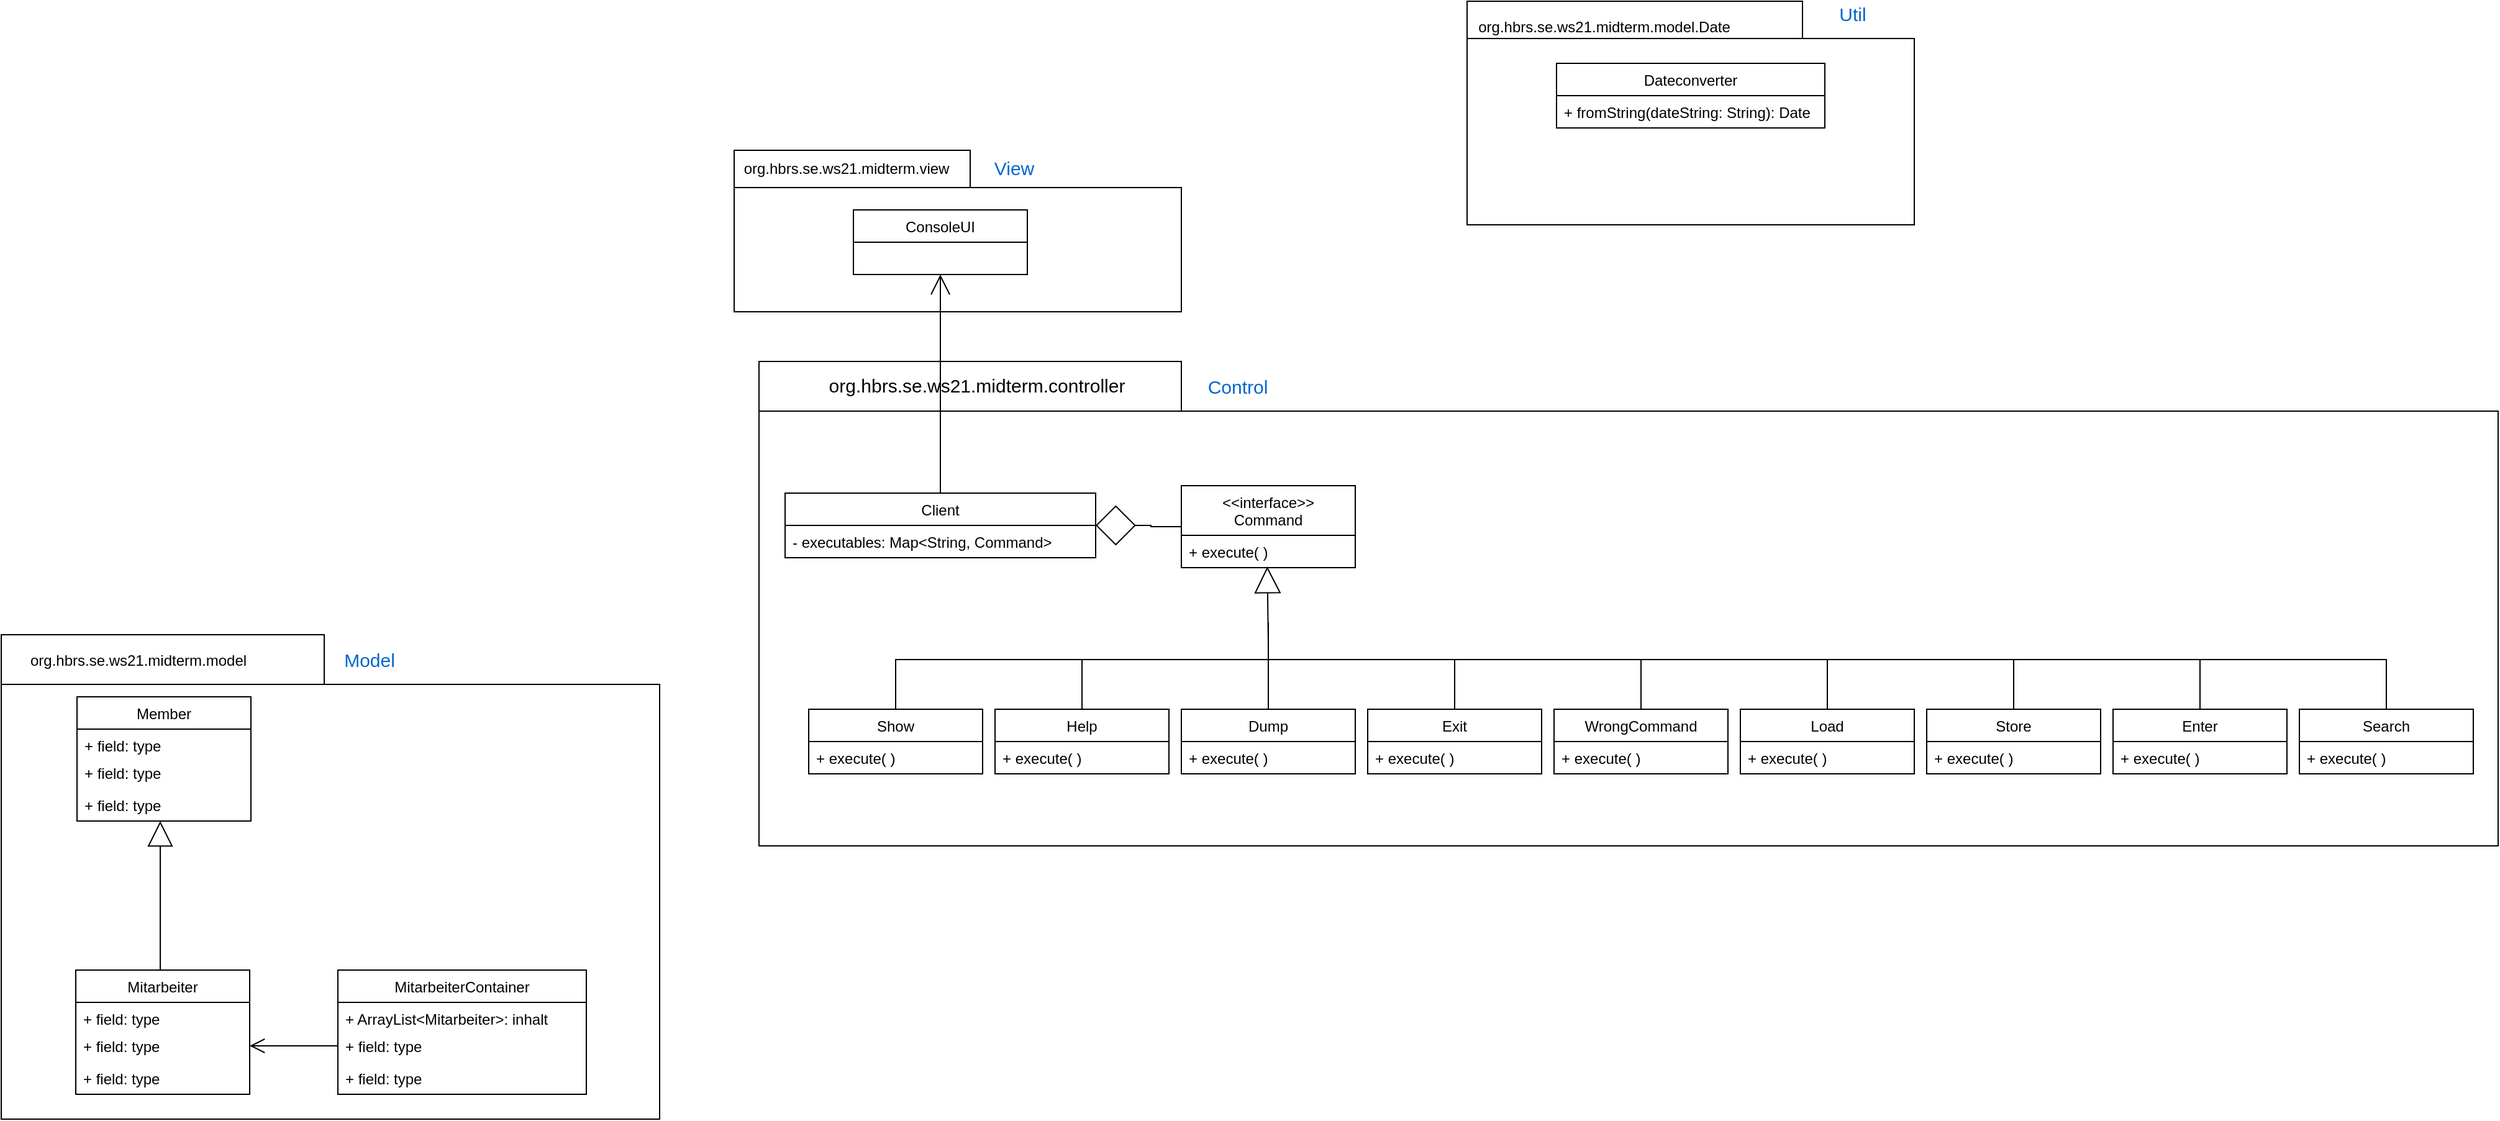 <mxfile version="17.2.4" type="device"><diagram id="sv1eGQWGPaDerj9wNz9d" name="Seite-1"><mxGraphModel dx="2332" dy="2289" grid="1" gridSize="10" guides="1" tooltips="1" connect="1" arrows="1" fold="1" page="1" pageScale="1" pageWidth="827" pageHeight="1169" math="0" shadow="0"><root><mxCell id="0"/><mxCell id="1" parent="0"/><mxCell id="K-1gEgprs240ILYVkiyY-1" value="" style="shape=folder;fontStyle=1;spacingTop=10;tabWidth=260;tabHeight=40;tabPosition=left;html=1;labelBackgroundColor=none;fontFamily=Helvetica;fontSize=15;fontColor=#000000;" vertex="1" parent="1"><mxGeometry x="-490" y="260" width="530" height="390" as="geometry"/></mxCell><mxCell id="L8-Mhs1GvsoGhdLMttjF-61" value="" style="shape=folder;fontStyle=1;spacingTop=10;tabWidth=270;tabHeight=30;tabPosition=left;html=1;labelBackgroundColor=none;fontFamily=Helvetica;fontSize=15;fontColor=#000000;" parent="1" vertex="1"><mxGeometry x="690" y="-250" width="360" height="180" as="geometry"/></mxCell><mxCell id="L8-Mhs1GvsoGhdLMttjF-54" value="" style="shape=folder;fontStyle=1;spacingTop=10;tabWidth=190;tabHeight=30;tabPosition=left;html=1;labelBackgroundColor=none;fontFamily=Helvetica;fontSize=15;fontColor=#000000;" parent="1" vertex="1"><mxGeometry x="100" y="-130" width="360" height="130" as="geometry"/></mxCell><mxCell id="L8-Mhs1GvsoGhdLMttjF-47" value="" style="shape=folder;fontStyle=1;spacingTop=10;tabWidth=340;tabHeight=40;tabPosition=left;html=1;" parent="1" vertex="1"><mxGeometry x="120" y="40" width="1400" height="390" as="geometry"/></mxCell><mxCell id="L8-Mhs1GvsoGhdLMttjF-1" value="Client" style="swimlane;fontStyle=0;childLayout=stackLayout;horizontal=1;startSize=26;fillColor=none;horizontalStack=0;resizeParent=1;resizeParentMax=0;resizeLast=0;collapsible=1;marginBottom=0;" parent="1" vertex="1"><mxGeometry x="141" y="146" width="250" height="52" as="geometry"/></mxCell><mxCell id="L8-Mhs1GvsoGhdLMttjF-53" value="- executables: Map&lt;String, Command&gt;" style="text;strokeColor=none;fillColor=none;align=left;verticalAlign=top;spacingLeft=4;spacingRight=4;overflow=hidden;rotatable=0;points=[[0,0.5],[1,0.5]];portConstraint=eastwest;fontFamily=Helvetica;" parent="L8-Mhs1GvsoGhdLMttjF-1" vertex="1"><mxGeometry y="26" width="250" height="26" as="geometry"/></mxCell><mxCell id="L8-Mhs1GvsoGhdLMttjF-36" style="edgeStyle=orthogonalEdgeStyle;rounded=0;orthogonalLoop=1;jettySize=auto;html=1;endArrow=block;endFill=0;endSize=19;entryX=0.494;entryY=0.966;entryDx=0;entryDy=0;entryPerimeter=0;" parent="1" source="L8-Mhs1GvsoGhdLMttjF-5" target="L8-Mhs1GvsoGhdLMttjF-10" edge="1"><mxGeometry relative="1" as="geometry"><mxPoint x="530" y="200" as="targetPoint"/></mxGeometry></mxCell><mxCell id="L8-Mhs1GvsoGhdLMttjF-5" value="Dump" style="swimlane;fontStyle=0;childLayout=stackLayout;horizontal=1;startSize=26;fillColor=none;horizontalStack=0;resizeParent=1;resizeParentMax=0;resizeLast=0;collapsible=1;marginBottom=0;" parent="1" vertex="1"><mxGeometry x="460" y="320" width="140" height="52" as="geometry"/></mxCell><mxCell id="L8-Mhs1GvsoGhdLMttjF-6" value="+ execute( )" style="text;strokeColor=none;fillColor=none;align=left;verticalAlign=top;spacingLeft=4;spacingRight=4;overflow=hidden;rotatable=0;points=[[0,0.5],[1,0.5]];portConstraint=eastwest;" parent="L8-Mhs1GvsoGhdLMttjF-5" vertex="1"><mxGeometry y="26" width="140" height="26" as="geometry"/></mxCell><mxCell id="L8-Mhs1GvsoGhdLMttjF-51" style="edgeStyle=orthogonalEdgeStyle;rounded=0;orthogonalLoop=1;jettySize=auto;html=1;fontFamily=Helvetica;fontSize=15;fontColor=#000000;endArrow=diamond;endFill=0;endSize=30;" parent="1" source="L8-Mhs1GvsoGhdLMttjF-9" target="L8-Mhs1GvsoGhdLMttjF-1" edge="1"><mxGeometry relative="1" as="geometry"/></mxCell><mxCell id="L8-Mhs1GvsoGhdLMttjF-9" value="&lt;&lt;interface&gt;&gt;&#10;Command" style="swimlane;fontStyle=0;childLayout=stackLayout;horizontal=1;startSize=40;fillColor=none;horizontalStack=0;resizeParent=1;resizeParentMax=0;resizeLast=0;collapsible=1;marginBottom=0;" parent="1" vertex="1"><mxGeometry x="460" y="140" width="140" height="66" as="geometry"/></mxCell><mxCell id="L8-Mhs1GvsoGhdLMttjF-10" value="+ execute( )" style="text;strokeColor=none;fillColor=none;align=left;verticalAlign=top;spacingLeft=4;spacingRight=4;overflow=hidden;rotatable=0;points=[[0,0.5],[1,0.5]];portConstraint=eastwest;" parent="L8-Mhs1GvsoGhdLMttjF-9" vertex="1"><mxGeometry y="40" width="140" height="26" as="geometry"/></mxCell><mxCell id="L8-Mhs1GvsoGhdLMttjF-72" style="edgeStyle=orthogonalEdgeStyle;rounded=0;orthogonalLoop=1;jettySize=auto;html=1;fontFamily=Helvetica;fontSize=15;fontColor=#000000;endArrow=block;endFill=0;endSize=18;" parent="1" edge="1"><mxGeometry relative="1" as="geometry"><mxPoint x="-363" y="530" as="sourcePoint"/><mxPoint x="-362" y="410" as="targetPoint"/><Array as="points"><mxPoint x="-362" y="530"/></Array></mxGeometry></mxCell><mxCell id="L8-Mhs1GvsoGhdLMttjF-13" value="Mitarbeiter" style="swimlane;fontStyle=0;childLayout=stackLayout;horizontal=1;startSize=26;fillColor=none;horizontalStack=0;resizeParent=1;resizeParentMax=0;resizeLast=0;collapsible=1;marginBottom=0;" parent="1" vertex="1"><mxGeometry x="-430" y="530" width="140" height="100" as="geometry"/></mxCell><mxCell id="L8-Mhs1GvsoGhdLMttjF-14" value="+ field: type" style="text;strokeColor=none;fillColor=none;align=left;verticalAlign=top;spacingLeft=4;spacingRight=4;overflow=hidden;rotatable=0;points=[[0,0.5],[1,0.5]];portConstraint=eastwest;" parent="L8-Mhs1GvsoGhdLMttjF-13" vertex="1"><mxGeometry y="26" width="140" height="22" as="geometry"/></mxCell><mxCell id="L8-Mhs1GvsoGhdLMttjF-15" value="+ field: type" style="text;strokeColor=none;fillColor=none;align=left;verticalAlign=top;spacingLeft=4;spacingRight=4;overflow=hidden;rotatable=0;points=[[0,0.5],[1,0.5]];portConstraint=eastwest;" parent="L8-Mhs1GvsoGhdLMttjF-13" vertex="1"><mxGeometry y="48" width="140" height="26" as="geometry"/></mxCell><mxCell id="L8-Mhs1GvsoGhdLMttjF-16" value="+ field: type" style="text;strokeColor=none;fillColor=none;align=left;verticalAlign=top;spacingLeft=4;spacingRight=4;overflow=hidden;rotatable=0;points=[[0,0.5],[1,0.5]];portConstraint=eastwest;" parent="L8-Mhs1GvsoGhdLMttjF-13" vertex="1"><mxGeometry y="74" width="140" height="26" as="geometry"/></mxCell><mxCell id="L8-Mhs1GvsoGhdLMttjF-40" style="edgeStyle=orthogonalEdgeStyle;rounded=0;orthogonalLoop=1;jettySize=auto;html=1;endArrow=none;endFill=0;endSize=19;" parent="1" source="L8-Mhs1GvsoGhdLMttjF-19" edge="1"><mxGeometry relative="1" as="geometry"><mxPoint x="530" y="280.0" as="targetPoint"/><Array as="points"><mxPoint x="680" y="280"/></Array></mxGeometry></mxCell><mxCell id="L8-Mhs1GvsoGhdLMttjF-19" value="Exit" style="swimlane;fontStyle=0;childLayout=stackLayout;horizontal=1;startSize=26;fillColor=none;horizontalStack=0;resizeParent=1;resizeParentMax=0;resizeLast=0;collapsible=1;marginBottom=0;" parent="1" vertex="1"><mxGeometry x="610" y="320" width="140" height="52" as="geometry"/></mxCell><mxCell id="L8-Mhs1GvsoGhdLMttjF-20" value="+ execute( )" style="text;strokeColor=none;fillColor=none;align=left;verticalAlign=top;spacingLeft=4;spacingRight=4;overflow=hidden;rotatable=0;points=[[0,0.5],[1,0.5]];portConstraint=eastwest;" parent="L8-Mhs1GvsoGhdLMttjF-19" vertex="1"><mxGeometry y="26" width="140" height="26" as="geometry"/></mxCell><mxCell id="L8-Mhs1GvsoGhdLMttjF-38" style="edgeStyle=orthogonalEdgeStyle;rounded=0;orthogonalLoop=1;jettySize=auto;html=1;endArrow=none;endFill=0;endSize=19;" parent="1" source="L8-Mhs1GvsoGhdLMttjF-21" edge="1"><mxGeometry relative="1" as="geometry"><mxPoint x="530" y="250.0" as="targetPoint"/><Array as="points"><mxPoint x="380" y="280"/><mxPoint x="530" y="280"/></Array></mxGeometry></mxCell><mxCell id="L8-Mhs1GvsoGhdLMttjF-21" value="Help" style="swimlane;fontStyle=0;childLayout=stackLayout;horizontal=1;startSize=26;fillColor=none;horizontalStack=0;resizeParent=1;resizeParentMax=0;resizeLast=0;collapsible=1;marginBottom=0;" parent="1" vertex="1"><mxGeometry x="310" y="320" width="140" height="52" as="geometry"/></mxCell><mxCell id="L8-Mhs1GvsoGhdLMttjF-22" value="+ execute( )" style="text;strokeColor=none;fillColor=none;align=left;verticalAlign=top;spacingLeft=4;spacingRight=4;overflow=hidden;rotatable=0;points=[[0,0.5],[1,0.5]];portConstraint=eastwest;" parent="L8-Mhs1GvsoGhdLMttjF-21" vertex="1"><mxGeometry y="26" width="140" height="26" as="geometry"/></mxCell><mxCell id="L8-Mhs1GvsoGhdLMttjF-44" style="edgeStyle=orthogonalEdgeStyle;rounded=0;orthogonalLoop=1;jettySize=auto;html=1;endArrow=none;endFill=0;endSize=19;" parent="1" source="L8-Mhs1GvsoGhdLMttjF-23" edge="1"><mxGeometry relative="1" as="geometry"><mxPoint x="1130" y="280.0" as="targetPoint"/><Array as="points"><mxPoint x="1280" y="280"/></Array></mxGeometry></mxCell><mxCell id="L8-Mhs1GvsoGhdLMttjF-23" value="Enter" style="swimlane;fontStyle=0;childLayout=stackLayout;horizontal=1;startSize=26;fillColor=none;horizontalStack=0;resizeParent=1;resizeParentMax=0;resizeLast=0;collapsible=1;marginBottom=0;" parent="1" vertex="1"><mxGeometry x="1210" y="320" width="140" height="52" as="geometry"/></mxCell><mxCell id="L8-Mhs1GvsoGhdLMttjF-24" value="+ execute( )" style="text;strokeColor=none;fillColor=none;align=left;verticalAlign=top;spacingLeft=4;spacingRight=4;overflow=hidden;rotatable=0;points=[[0,0.5],[1,0.5]];portConstraint=eastwest;" parent="L8-Mhs1GvsoGhdLMttjF-23" vertex="1"><mxGeometry y="26" width="140" height="26" as="geometry"/></mxCell><mxCell id="L8-Mhs1GvsoGhdLMttjF-42" style="edgeStyle=orthogonalEdgeStyle;rounded=0;orthogonalLoop=1;jettySize=auto;html=1;endArrow=none;endFill=0;endSize=19;exitX=0.5;exitY=0;exitDx=0;exitDy=0;" parent="1" source="L8-Mhs1GvsoGhdLMttjF-25" edge="1"><mxGeometry relative="1" as="geometry"><mxPoint x="830" y="280.0" as="targetPoint"/><Array as="points"><mxPoint x="980" y="280"/></Array></mxGeometry></mxCell><mxCell id="L8-Mhs1GvsoGhdLMttjF-25" value="Load" style="swimlane;fontStyle=0;childLayout=stackLayout;horizontal=1;startSize=26;fillColor=none;horizontalStack=0;resizeParent=1;resizeParentMax=0;resizeLast=0;collapsible=1;marginBottom=0;" parent="1" vertex="1"><mxGeometry x="910" y="320" width="140" height="52" as="geometry"/></mxCell><mxCell id="L8-Mhs1GvsoGhdLMttjF-26" value="+ execute( )" style="text;strokeColor=none;fillColor=none;align=left;verticalAlign=top;spacingLeft=4;spacingRight=4;overflow=hidden;rotatable=0;points=[[0,0.5],[1,0.5]];portConstraint=eastwest;" parent="L8-Mhs1GvsoGhdLMttjF-25" vertex="1"><mxGeometry y="26" width="140" height="26" as="geometry"/></mxCell><mxCell id="L8-Mhs1GvsoGhdLMttjF-45" style="edgeStyle=orthogonalEdgeStyle;rounded=0;orthogonalLoop=1;jettySize=auto;html=1;endArrow=none;endFill=0;endSize=19;" parent="1" source="L8-Mhs1GvsoGhdLMttjF-27" edge="1"><mxGeometry relative="1" as="geometry"><mxPoint x="1280" y="280.0" as="targetPoint"/><Array as="points"><mxPoint x="1430" y="280"/></Array></mxGeometry></mxCell><mxCell id="L8-Mhs1GvsoGhdLMttjF-27" value="Search" style="swimlane;fontStyle=0;childLayout=stackLayout;horizontal=1;startSize=26;fillColor=none;horizontalStack=0;resizeParent=1;resizeParentMax=0;resizeLast=0;collapsible=1;marginBottom=0;" parent="1" vertex="1"><mxGeometry x="1360" y="320" width="140" height="52" as="geometry"/></mxCell><mxCell id="L8-Mhs1GvsoGhdLMttjF-28" value="+ execute( )" style="text;strokeColor=none;fillColor=none;align=left;verticalAlign=top;spacingLeft=4;spacingRight=4;overflow=hidden;rotatable=0;points=[[0,0.5],[1,0.5]];portConstraint=eastwest;" parent="L8-Mhs1GvsoGhdLMttjF-27" vertex="1"><mxGeometry y="26" width="140" height="26" as="geometry"/></mxCell><mxCell id="L8-Mhs1GvsoGhdLMttjF-39" style="edgeStyle=orthogonalEdgeStyle;rounded=0;orthogonalLoop=1;jettySize=auto;html=1;endArrow=none;endFill=0;endSize=19;" parent="1" source="L8-Mhs1GvsoGhdLMttjF-29" edge="1"><mxGeometry relative="1" as="geometry"><mxPoint x="380" y="280.0" as="targetPoint"/><Array as="points"><mxPoint x="230" y="280"/></Array></mxGeometry></mxCell><mxCell id="L8-Mhs1GvsoGhdLMttjF-29" value="Show" style="swimlane;fontStyle=0;childLayout=stackLayout;horizontal=1;startSize=26;fillColor=none;horizontalStack=0;resizeParent=1;resizeParentMax=0;resizeLast=0;collapsible=1;marginBottom=0;" parent="1" vertex="1"><mxGeometry x="160" y="320" width="140" height="52" as="geometry"/></mxCell><mxCell id="L8-Mhs1GvsoGhdLMttjF-30" value="+ execute( )" style="text;strokeColor=none;fillColor=none;align=left;verticalAlign=top;spacingLeft=4;spacingRight=4;overflow=hidden;rotatable=0;points=[[0,0.5],[1,0.5]];portConstraint=eastwest;" parent="L8-Mhs1GvsoGhdLMttjF-29" vertex="1"><mxGeometry y="26" width="140" height="26" as="geometry"/></mxCell><mxCell id="L8-Mhs1GvsoGhdLMttjF-43" style="edgeStyle=orthogonalEdgeStyle;rounded=0;orthogonalLoop=1;jettySize=auto;html=1;endArrow=none;endFill=0;endSize=19;" parent="1" source="L8-Mhs1GvsoGhdLMttjF-31" edge="1"><mxGeometry relative="1" as="geometry"><mxPoint x="980" y="280.0" as="targetPoint"/><Array as="points"><mxPoint x="1130" y="280"/></Array></mxGeometry></mxCell><mxCell id="L8-Mhs1GvsoGhdLMttjF-31" value="Store" style="swimlane;fontStyle=0;childLayout=stackLayout;horizontal=1;startSize=26;fillColor=none;horizontalStack=0;resizeParent=1;resizeParentMax=0;resizeLast=0;collapsible=1;marginBottom=0;" parent="1" vertex="1"><mxGeometry x="1060" y="320" width="140" height="52" as="geometry"/></mxCell><mxCell id="L8-Mhs1GvsoGhdLMttjF-32" value="+ execute( )" style="text;strokeColor=none;fillColor=none;align=left;verticalAlign=top;spacingLeft=4;spacingRight=4;overflow=hidden;rotatable=0;points=[[0,0.5],[1,0.5]];portConstraint=eastwest;" parent="L8-Mhs1GvsoGhdLMttjF-31" vertex="1"><mxGeometry y="26" width="140" height="26" as="geometry"/></mxCell><mxCell id="L8-Mhs1GvsoGhdLMttjF-41" style="edgeStyle=orthogonalEdgeStyle;rounded=0;orthogonalLoop=1;jettySize=auto;html=1;endArrow=none;endFill=0;endSize=19;" parent="1" source="L8-Mhs1GvsoGhdLMttjF-33" edge="1"><mxGeometry relative="1" as="geometry"><mxPoint x="680" y="280.0" as="targetPoint"/><Array as="points"><mxPoint x="830" y="280"/></Array></mxGeometry></mxCell><mxCell id="L8-Mhs1GvsoGhdLMttjF-33" value="WrongCommand" style="swimlane;fontStyle=0;childLayout=stackLayout;horizontal=1;startSize=26;fillColor=none;horizontalStack=0;resizeParent=1;resizeParentMax=0;resizeLast=0;collapsible=1;marginBottom=0;" parent="1" vertex="1"><mxGeometry x="760" y="320" width="140" height="52" as="geometry"/></mxCell><mxCell id="L8-Mhs1GvsoGhdLMttjF-34" value="+ execute( )" style="text;strokeColor=none;fillColor=none;align=left;verticalAlign=top;spacingLeft=4;spacingRight=4;overflow=hidden;rotatable=0;points=[[0,0.5],[1,0.5]];portConstraint=eastwest;" parent="L8-Mhs1GvsoGhdLMttjF-33" vertex="1"><mxGeometry y="26" width="140" height="26" as="geometry"/></mxCell><mxCell id="L8-Mhs1GvsoGhdLMttjF-48" value="&lt;div style=&quot;line-height: 18px&quot;&gt;&lt;font style=&quot;font-size: 15px&quot;&gt;org.hbrs.se.ws21.midterm.controller&lt;/font&gt;&lt;/div&gt;" style="text;html=1;align=center;verticalAlign=middle;resizable=0;points=[];autosize=1;strokeColor=none;fillColor=none;" parent="1" vertex="1"><mxGeometry x="170" y="50" width="250" height="20" as="geometry"/></mxCell><mxCell id="L8-Mhs1GvsoGhdLMttjF-50" style="edgeStyle=orthogonalEdgeStyle;rounded=0;orthogonalLoop=1;jettySize=auto;html=1;entryX=0.5;entryY=0;entryDx=0;entryDy=0;fontFamily=Helvetica;fontSize=15;fontColor=#000000;endArrow=none;endFill=0;endSize=11;startArrow=open;startFill=0;startSize=14;" parent="1" source="L8-Mhs1GvsoGhdLMttjF-49" target="L8-Mhs1GvsoGhdLMttjF-1" edge="1"><mxGeometry relative="1" as="geometry"/></mxCell><mxCell id="L8-Mhs1GvsoGhdLMttjF-49" value="ConsoleUI" style="swimlane;fontStyle=0;childLayout=stackLayout;horizontal=1;startSize=26;fillColor=none;horizontalStack=0;resizeParent=1;resizeParentMax=0;resizeLast=0;collapsible=1;marginBottom=0;" parent="1" vertex="1"><mxGeometry x="196" y="-82" width="140" height="52" as="geometry"/></mxCell><mxCell id="L8-Mhs1GvsoGhdLMttjF-55" value="&lt;div style=&quot;font-size: 12px ; line-height: 18px&quot;&gt; org.hbrs.se.ws21.midterm.view&lt;/div&gt;" style="text;html=1;align=center;verticalAlign=middle;resizable=0;points=[];autosize=1;strokeColor=none;fillColor=none;fontSize=15;fontFamily=Helvetica;fontColor=#000000;" parent="1" vertex="1"><mxGeometry x="100" y="-126" width="180" height="20" as="geometry"/></mxCell><mxCell id="L8-Mhs1GvsoGhdLMttjF-56" value="&lt;font color=&quot;#0066cc&quot;&gt;View&lt;/font&gt;" style="text;html=1;align=center;verticalAlign=middle;resizable=0;points=[];autosize=1;strokeColor=none;fillColor=none;fontSize=15;fontFamily=Helvetica;fontColor=#000000;" parent="1" vertex="1"><mxGeometry x="300" y="-126" width="50" height="20" as="geometry"/></mxCell><mxCell id="L8-Mhs1GvsoGhdLMttjF-57" value="&lt;font color=&quot;#0066cc&quot;&gt;Control&lt;/font&gt;" style="text;html=1;align=center;verticalAlign=middle;resizable=0;points=[];autosize=1;strokeColor=none;fillColor=none;fontSize=15;fontFamily=Helvetica;fontColor=#000000;" parent="1" vertex="1"><mxGeometry x="475" y="50" width="60" height="20" as="geometry"/></mxCell><mxCell id="L8-Mhs1GvsoGhdLMttjF-58" value="Dateconverter" style="swimlane;fontStyle=0;childLayout=stackLayout;horizontal=1;startSize=26;fillColor=none;horizontalStack=0;resizeParent=1;resizeParentMax=0;resizeLast=0;collapsible=1;marginBottom=0;" parent="1" vertex="1"><mxGeometry x="762" y="-200" width="216" height="52" as="geometry"/></mxCell><mxCell id="L8-Mhs1GvsoGhdLMttjF-59" value="+ fromString(dateString: String): Date" style="text;strokeColor=none;fillColor=none;align=left;verticalAlign=top;spacingLeft=4;spacingRight=4;overflow=hidden;rotatable=0;points=[[0,0.5],[1,0.5]];portConstraint=eastwest;fontFamily=Helvetica;" parent="L8-Mhs1GvsoGhdLMttjF-58" vertex="1"><mxGeometry y="26" width="216" height="26" as="geometry"/></mxCell><mxCell id="L8-Mhs1GvsoGhdLMttjF-60" value="&lt;div style=&quot;font-size: 12px ; line-height: 18px&quot;&gt;&lt;font color=&quot;#000000&quot;&gt;org.hbrs.se.ws21.midterm.model.Date&lt;/font&gt;&lt;/div&gt;" style="text;html=1;align=center;verticalAlign=middle;resizable=0;points=[];autosize=1;strokeColor=none;fillColor=none;fontSize=15;fontFamily=Helvetica;fontColor=#0066CC;" parent="1" vertex="1"><mxGeometry x="690" y="-240" width="220" height="20" as="geometry"/></mxCell><mxCell id="L8-Mhs1GvsoGhdLMttjF-62" value="&lt;font color=&quot;#0066cc&quot;&gt;Util&lt;/font&gt;" style="text;html=1;align=center;verticalAlign=middle;resizable=0;points=[];autosize=1;strokeColor=none;fillColor=none;fontSize=15;fontFamily=Helvetica;fontColor=#000000;" parent="1" vertex="1"><mxGeometry x="980" y="-250" width="40" height="20" as="geometry"/></mxCell><mxCell id="L8-Mhs1GvsoGhdLMttjF-63" value="Member" style="swimlane;fontStyle=0;childLayout=stackLayout;horizontal=1;startSize=26;fillColor=none;horizontalStack=0;resizeParent=1;resizeParentMax=0;resizeLast=0;collapsible=1;marginBottom=0;" parent="1" vertex="1"><mxGeometry x="-429" y="310" width="140" height="100" as="geometry"/></mxCell><mxCell id="L8-Mhs1GvsoGhdLMttjF-64" value="+ field: type" style="text;strokeColor=none;fillColor=none;align=left;verticalAlign=top;spacingLeft=4;spacingRight=4;overflow=hidden;rotatable=0;points=[[0,0.5],[1,0.5]];portConstraint=eastwest;" parent="L8-Mhs1GvsoGhdLMttjF-63" vertex="1"><mxGeometry y="26" width="140" height="22" as="geometry"/></mxCell><mxCell id="L8-Mhs1GvsoGhdLMttjF-65" value="+ field: type" style="text;strokeColor=none;fillColor=none;align=left;verticalAlign=top;spacingLeft=4;spacingRight=4;overflow=hidden;rotatable=0;points=[[0,0.5],[1,0.5]];portConstraint=eastwest;" parent="L8-Mhs1GvsoGhdLMttjF-63" vertex="1"><mxGeometry y="48" width="140" height="26" as="geometry"/></mxCell><mxCell id="L8-Mhs1GvsoGhdLMttjF-66" value="+ field: type" style="text;strokeColor=none;fillColor=none;align=left;verticalAlign=top;spacingLeft=4;spacingRight=4;overflow=hidden;rotatable=0;points=[[0,0.5],[1,0.5]];portConstraint=eastwest;" parent="L8-Mhs1GvsoGhdLMttjF-63" vertex="1"><mxGeometry y="74" width="140" height="26" as="geometry"/></mxCell><mxCell id="L8-Mhs1GvsoGhdLMttjF-73" style="edgeStyle=orthogonalEdgeStyle;rounded=0;orthogonalLoop=1;jettySize=auto;html=1;fontFamily=Helvetica;fontSize=15;fontColor=#000000;endArrow=open;endFill=0;endSize=10;" parent="1" source="L8-Mhs1GvsoGhdLMttjF-67" target="L8-Mhs1GvsoGhdLMttjF-15" edge="1"><mxGeometry relative="1" as="geometry"><Array as="points"><mxPoint x="-239" y="591"/><mxPoint x="-239" y="591"/></Array></mxGeometry></mxCell><mxCell id="L8-Mhs1GvsoGhdLMttjF-67" value="MitarbeiterContainer" style="swimlane;fontStyle=0;childLayout=stackLayout;horizontal=1;startSize=26;fillColor=none;horizontalStack=0;resizeParent=1;resizeParentMax=0;resizeLast=0;collapsible=1;marginBottom=0;" parent="1" vertex="1"><mxGeometry x="-219" y="530" width="200" height="100" as="geometry"/></mxCell><mxCell id="L8-Mhs1GvsoGhdLMttjF-68" value="+ ArrayList&lt;Mitarbeiter&gt;: inhalt" style="text;strokeColor=none;fillColor=none;align=left;verticalAlign=top;spacingLeft=4;spacingRight=4;overflow=hidden;rotatable=0;points=[[0,0.5],[1,0.5]];portConstraint=eastwest;" parent="L8-Mhs1GvsoGhdLMttjF-67" vertex="1"><mxGeometry y="26" width="200" height="22" as="geometry"/></mxCell><mxCell id="L8-Mhs1GvsoGhdLMttjF-69" value="+ field: type" style="text;strokeColor=none;fillColor=none;align=left;verticalAlign=top;spacingLeft=4;spacingRight=4;overflow=hidden;rotatable=0;points=[[0,0.5],[1,0.5]];portConstraint=eastwest;" parent="L8-Mhs1GvsoGhdLMttjF-67" vertex="1"><mxGeometry y="48" width="200" height="26" as="geometry"/></mxCell><mxCell id="L8-Mhs1GvsoGhdLMttjF-70" value="+ field: type" style="text;strokeColor=none;fillColor=none;align=left;verticalAlign=top;spacingLeft=4;spacingRight=4;overflow=hidden;rotatable=0;points=[[0,0.5],[1,0.5]];portConstraint=eastwest;" parent="L8-Mhs1GvsoGhdLMttjF-67" vertex="1"><mxGeometry y="74" width="200" height="26" as="geometry"/></mxCell><mxCell id="K-1gEgprs240ILYVkiyY-2" value="&lt;div style=&quot;font-size: 12px ; line-height: 18px&quot;&gt;&lt;span style=&quot;color: rgba(0 , 0 , 0 , 0) ; font-family: monospace ; font-size: 0px&quot;&gt;%3CmxGraphModel%3E%3Croot%3E%3CmxCell%20id%3D%220%22%2F%3E%3CmxCell%20id%3D%221%22%20parent%3D%220%22%2F%3E%3CmxCell%20id%3D%222%22%20value%3D%22%26lt%3Bdiv%20style%3D%26quot%3Bfont-size%3A%2012px%20%3B%20line-height%3A%2018px%26quot%3B%26gt%3B%20org.hbrs.se.ws21.midterm.view%26lt%3B%2Fdiv%26gt%3B%22%20style%3D%22text%3Bhtml%3D1%3Balign%3Dcenter%3BverticalAlign%3Dmiddle%3Bresizable%3D0%3Bpoints%3D%5B%5D%3Bautosize%3D1%3BstrokeColor%3Dnone%3BfillColor%3Dnone%3BfontSize%3D15%3BfontFamily%3DHelvetica%3BfontColor%3D%23000000%3B%22%20vertex%3D%221%22%20parent%3D%221%22%3E%3CmxGeometry%20x%3D%22-340%22%20y%3D%22-56%22%20width%3D%22180%22%20height%3D%2220%22%20as%3D%22geometry%22%2F%3E%3C%2FmxCell%3E%3C%2Froot%3E%3C%2FmxGraphModel%3E&lt;/span&gt;&lt;br&gt;&lt;/div&gt;&lt;span style=&quot;color: rgba(0 , 0 , 0 , 0) ; font-family: monospace ; font-size: 0px&quot;&gt;%3CmxGraphModel%3E%3Croot%3E%3CmxCell%20id%3D%220%22%2F%3E%3CmxCell%20id%3D%221%22%20parent%3D%220%22%2F%3E%3CmxCell%20id%3D%222%22%20value%3D%22%26lt%3Bdiv%20style%3D%26quot%3Bfont-size%3A%2012px%20%3B%20line-height%3A%2018px%26quot%3B%26gt%3B%20org.hbrs.se.ws21.midterm.view%26lt%3B%2Fdiv%26gt%3B%22%20style%3D%22text%3Bhtml%3D1%3Balign%3Dcenter%3BverticalAlign%3Dmiddle%3Bresizable%3D0%3Bpoints%3D%5B%5D%3Bautosize%3D1%3BstrokeColor%3Dnone%3BfillColor%3Dnone%3BfontSize%3D15%3BfontFamily%3DHelvetica%3BfontColor%3D%23000000%3B%22%20vertex%3D%221%22%20parent%3D%221%22%3E%3CmxGeometry%20x%3D%22-340%22%20y%3D%22-56%22%20width%3D%22180%22%20height%3D%2220%22%20as%3D%22geometry%22%2F%3E%3C%2FmxCell%3E%3C%2Froot%3E%3C%2FmxGraphModel%3E&lt;/span&gt;" style="text;html=1;align=center;verticalAlign=middle;resizable=0;points=[];autosize=1;strokeColor=none;fillColor=none;fontSize=15;fontFamily=Helvetica;fontColor=#000000;" vertex="1" parent="1"><mxGeometry x="-390" y="255" width="20" height="50" as="geometry"/></mxCell><mxCell id="K-1gEgprs240ILYVkiyY-3" value="&lt;div style=&quot;line-height: 18px&quot;&gt;org.hbrs.se.ws21.midterm.model&lt;/div&gt;" style="text;html=1;align=center;verticalAlign=middle;resizable=0;points=[];autosize=1;strokeColor=none;fillColor=none;" vertex="1" parent="1"><mxGeometry x="-475" y="270" width="190" height="20" as="geometry"/></mxCell><mxCell id="K-1gEgprs240ILYVkiyY-4" value="&lt;font color=&quot;#0066cc&quot;&gt;Model&lt;/font&gt;" style="text;html=1;align=center;verticalAlign=middle;resizable=0;points=[];autosize=1;strokeColor=none;fillColor=none;fontSize=15;fontFamily=Helvetica;fontColor=#000000;" vertex="1" parent="1"><mxGeometry x="-224" y="270" width="60" height="20" as="geometry"/></mxCell></root></mxGraphModel></diagram></mxfile>